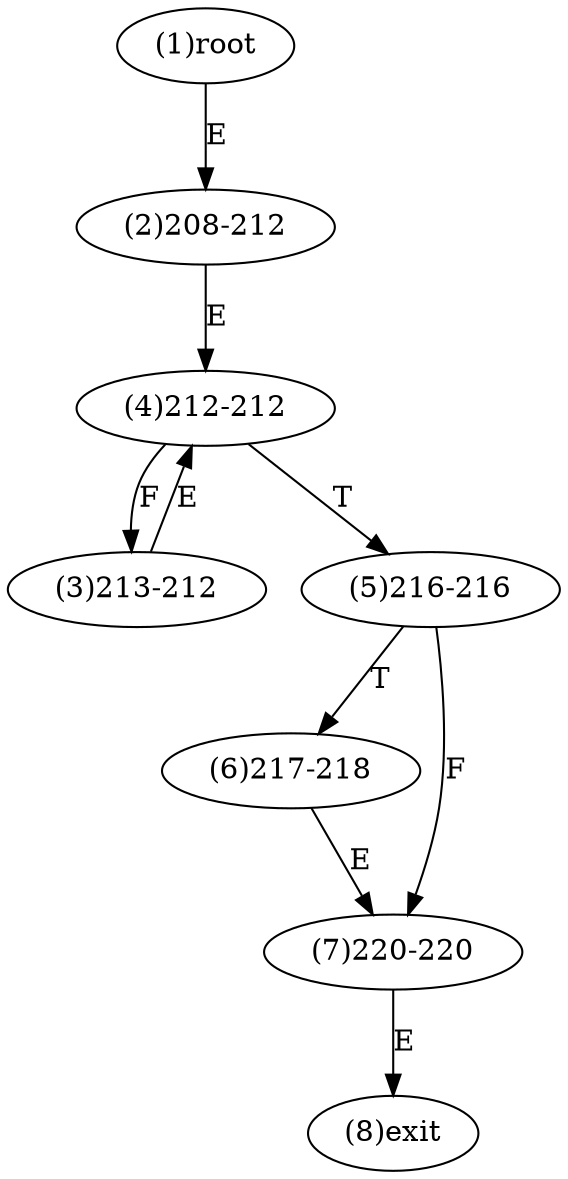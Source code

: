 digraph "" { 
1[ label="(1)root"];
2[ label="(2)208-212"];
3[ label="(3)213-212"];
4[ label="(4)212-212"];
5[ label="(5)216-216"];
6[ label="(6)217-218"];
7[ label="(7)220-220"];
8[ label="(8)exit"];
1->2[ label="E"];
2->4[ label="E"];
3->4[ label="E"];
4->3[ label="F"];
4->5[ label="T"];
5->7[ label="F"];
5->6[ label="T"];
6->7[ label="E"];
7->8[ label="E"];
}
